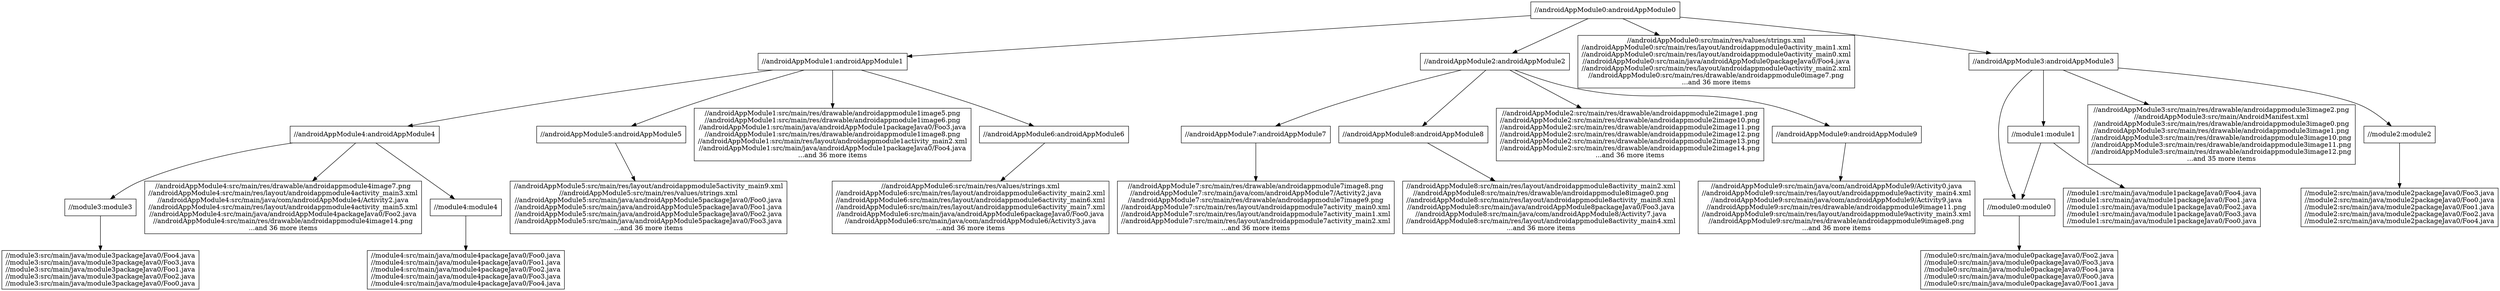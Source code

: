 digraph mygraph {
  node [shape=box];
"//androidAppModule0:androidAppModule0"
"//androidAppModule0:androidAppModule0" -> "//androidAppModule1:androidAppModule1"
"//androidAppModule0:androidAppModule0" -> "//androidAppModule2:androidAppModule2"
"//androidAppModule0:androidAppModule0" -> "//androidAppModule0:src/main/res/values/strings.xml\n//androidAppModule0:src/main/res/layout/androidappmodule0activity_main1.xml\n//androidAppModule0:src/main/res/layout/androidappmodule0activity_main0.xml\n//androidAppModule0:src/main/java/androidAppModule0packageJava0/Foo4.java\n//androidAppModule0:src/main/res/layout/androidappmodule0activity_main2.xml\n//androidAppModule0:src/main/res/drawable/androidappmodule0image7.png\n...and 36 more items"
"//androidAppModule0:androidAppModule0" -> "//androidAppModule3:androidAppModule3"
"//androidAppModule2:androidAppModule2"
"//androidAppModule2:androidAppModule2" -> "//androidAppModule7:androidAppModule7"
"//androidAppModule2:androidAppModule2" -> "//androidAppModule8:androidAppModule8"
"//androidAppModule2:androidAppModule2" -> "//androidAppModule2:src/main/res/drawable/androidappmodule2image1.png\n//androidAppModule2:src/main/res/drawable/androidappmodule2image10.png\n//androidAppModule2:src/main/res/drawable/androidappmodule2image11.png\n//androidAppModule2:src/main/res/drawable/androidappmodule2image12.png\n//androidAppModule2:src/main/res/drawable/androidappmodule2image13.png\n//androidAppModule2:src/main/res/drawable/androidappmodule2image14.png\n...and 36 more items"
"//androidAppModule2:androidAppModule2" -> "//androidAppModule9:androidAppModule9"
"//androidAppModule2:src/main/res/drawable/androidappmodule2image1.png\n//androidAppModule2:src/main/res/drawable/androidappmodule2image10.png\n//androidAppModule2:src/main/res/drawable/androidappmodule2image11.png\n//androidAppModule2:src/main/res/drawable/androidappmodule2image12.png\n//androidAppModule2:src/main/res/drawable/androidappmodule2image13.png\n//androidAppModule2:src/main/res/drawable/androidappmodule2image14.png\n...and 36 more items"
"//androidAppModule8:androidAppModule8"
"//androidAppModule8:androidAppModule8" -> "//androidAppModule8:src/main/res/layout/androidappmodule8activity_main2.xml\n//androidAppModule8:src/main/res/drawable/androidappmodule8image0.png\n//androidAppModule8:src/main/res/layout/androidappmodule8activity_main8.xml\n//androidAppModule8:src/main/java/androidAppModule8packageJava0/Foo3.java\n//androidAppModule8:src/main/java/com/androidAppModule8/Activity7.java\n//androidAppModule8:src/main/res/layout/androidappmodule8activity_main4.xml\n...and 36 more items"
"//androidAppModule7:androidAppModule7"
"//androidAppModule7:androidAppModule7" -> "//androidAppModule7:src/main/res/drawable/androidappmodule7image8.png\n//androidAppModule7:src/main/java/com/androidAppModule7/Activity2.java\n//androidAppModule7:src/main/res/drawable/androidappmodule7image9.png\n//androidAppModule7:src/main/res/layout/androidappmodule7activity_main0.xml\n//androidAppModule7:src/main/res/layout/androidappmodule7activity_main1.xml\n//androidAppModule7:src/main/res/layout/androidappmodule7activity_main2.xml\n...and 36 more items"
"//androidAppModule7:src/main/res/drawable/androidappmodule7image8.png\n//androidAppModule7:src/main/java/com/androidAppModule7/Activity2.java\n//androidAppModule7:src/main/res/drawable/androidappmodule7image9.png\n//androidAppModule7:src/main/res/layout/androidappmodule7activity_main0.xml\n//androidAppModule7:src/main/res/layout/androidappmodule7activity_main1.xml\n//androidAppModule7:src/main/res/layout/androidappmodule7activity_main2.xml\n...and 36 more items"
"//androidAppModule1:androidAppModule1"
"//androidAppModule1:androidAppModule1" -> "//androidAppModule4:androidAppModule4"
"//androidAppModule1:androidAppModule1" -> "//androidAppModule5:androidAppModule5"
"//androidAppModule1:androidAppModule1" -> "//androidAppModule1:src/main/res/drawable/androidappmodule1image5.png\n//androidAppModule1:src/main/res/drawable/androidappmodule1image6.png\n//androidAppModule1:src/main/java/androidAppModule1packageJava0/Foo3.java\n//androidAppModule1:src/main/res/drawable/androidappmodule1image8.png\n//androidAppModule1:src/main/res/layout/androidappmodule1activity_main2.xml\n//androidAppModule1:src/main/java/androidAppModule1packageJava0/Foo4.java\n...and 36 more items"
"//androidAppModule1:androidAppModule1" -> "//androidAppModule6:androidAppModule6"
"//androidAppModule6:androidAppModule6"
"//androidAppModule6:androidAppModule6" -> "//androidAppModule6:src/main/res/values/strings.xml\n//androidAppModule6:src/main/res/layout/androidappmodule6activity_main2.xml\n//androidAppModule6:src/main/res/layout/androidappmodule6activity_main6.xml\n//androidAppModule6:src/main/res/layout/androidappmodule6activity_main7.xml\n//androidAppModule6:src/main/java/androidAppModule6packageJava0/Foo0.java\n//androidAppModule6:src/main/java/com/androidAppModule6/Activity3.java\n...and 36 more items"
"//androidAppModule6:src/main/res/values/strings.xml\n//androidAppModule6:src/main/res/layout/androidappmodule6activity_main2.xml\n//androidAppModule6:src/main/res/layout/androidappmodule6activity_main6.xml\n//androidAppModule6:src/main/res/layout/androidappmodule6activity_main7.xml\n//androidAppModule6:src/main/java/androidAppModule6packageJava0/Foo0.java\n//androidAppModule6:src/main/java/com/androidAppModule6/Activity3.java\n...and 36 more items"
"//androidAppModule1:src/main/res/drawable/androidappmodule1image5.png\n//androidAppModule1:src/main/res/drawable/androidappmodule1image6.png\n//androidAppModule1:src/main/java/androidAppModule1packageJava0/Foo3.java\n//androidAppModule1:src/main/res/drawable/androidappmodule1image8.png\n//androidAppModule1:src/main/res/layout/androidappmodule1activity_main2.xml\n//androidAppModule1:src/main/java/androidAppModule1packageJava0/Foo4.java\n...and 36 more items"
"//androidAppModule5:androidAppModule5"
"//androidAppModule5:androidAppModule5" -> "//androidAppModule5:src/main/res/layout/androidappmodule5activity_main9.xml\n//androidAppModule5:src/main/res/values/strings.xml\n//androidAppModule5:src/main/java/androidAppModule5packageJava0/Foo0.java\n//androidAppModule5:src/main/java/androidAppModule5packageJava0/Foo1.java\n//androidAppModule5:src/main/java/androidAppModule5packageJava0/Foo2.java\n//androidAppModule5:src/main/java/androidAppModule5packageJava0/Foo3.java\n...and 36 more items"
"//androidAppModule0:src/main/res/values/strings.xml\n//androidAppModule0:src/main/res/layout/androidappmodule0activity_main1.xml\n//androidAppModule0:src/main/res/layout/androidappmodule0activity_main0.xml\n//androidAppModule0:src/main/java/androidAppModule0packageJava0/Foo4.java\n//androidAppModule0:src/main/res/layout/androidappmodule0activity_main2.xml\n//androidAppModule0:src/main/res/drawable/androidappmodule0image7.png\n...and 36 more items"
"//androidAppModule5:src/main/res/layout/androidappmodule5activity_main9.xml\n//androidAppModule5:src/main/res/values/strings.xml\n//androidAppModule5:src/main/java/androidAppModule5packageJava0/Foo0.java\n//androidAppModule5:src/main/java/androidAppModule5packageJava0/Foo1.java\n//androidAppModule5:src/main/java/androidAppModule5packageJava0/Foo2.java\n//androidAppModule5:src/main/java/androidAppModule5packageJava0/Foo3.java\n...and 36 more items"
"//androidAppModule8:src/main/res/layout/androidappmodule8activity_main2.xml\n//androidAppModule8:src/main/res/drawable/androidappmodule8image0.png\n//androidAppModule8:src/main/res/layout/androidappmodule8activity_main8.xml\n//androidAppModule8:src/main/java/androidAppModule8packageJava0/Foo3.java\n//androidAppModule8:src/main/java/com/androidAppModule8/Activity7.java\n//androidAppModule8:src/main/res/layout/androidappmodule8activity_main4.xml\n...and 36 more items"
"//androidAppModule3:androidAppModule3"
"//androidAppModule3:androidAppModule3" -> "//module0:module0"
"//androidAppModule3:androidAppModule3" -> "//module1:module1"
"//androidAppModule3:androidAppModule3" -> "//androidAppModule3:src/main/res/drawable/androidappmodule3image2.png\n//androidAppModule3:src/main/AndroidManifest.xml\n//androidAppModule3:src/main/res/drawable/androidappmodule3image0.png\n//androidAppModule3:src/main/res/drawable/androidappmodule3image1.png\n//androidAppModule3:src/main/res/drawable/androidappmodule3image10.png\n//androidAppModule3:src/main/res/drawable/androidappmodule3image11.png\n//androidAppModule3:src/main/res/drawable/androidappmodule3image12.png\n...and 35 more items"
"//androidAppModule3:androidAppModule3" -> "//module2:module2"
"//module2:module2"
"//module2:module2" -> "//module2:src/main/java/module2packageJava0/Foo3.java\n//module2:src/main/java/module2packageJava0/Foo0.java\n//module2:src/main/java/module2packageJava0/Foo1.java\n//module2:src/main/java/module2packageJava0/Foo2.java\n//module2:src/main/java/module2packageJava0/Foo4.java"
"//module2:src/main/java/module2packageJava0/Foo3.java\n//module2:src/main/java/module2packageJava0/Foo0.java\n//module2:src/main/java/module2packageJava0/Foo1.java\n//module2:src/main/java/module2packageJava0/Foo2.java\n//module2:src/main/java/module2packageJava0/Foo4.java"
"//androidAppModule3:src/main/res/drawable/androidappmodule3image2.png\n//androidAppModule3:src/main/AndroidManifest.xml\n//androidAppModule3:src/main/res/drawable/androidappmodule3image0.png\n//androidAppModule3:src/main/res/drawable/androidappmodule3image1.png\n//androidAppModule3:src/main/res/drawable/androidappmodule3image10.png\n//androidAppModule3:src/main/res/drawable/androidappmodule3image11.png\n//androidAppModule3:src/main/res/drawable/androidappmodule3image12.png\n...and 35 more items"
"//module1:module1"
"//module1:module1" -> "//module1:src/main/java/module1packageJava0/Foo4.java\n//module1:src/main/java/module1packageJava0/Foo1.java\n//module1:src/main/java/module1packageJava0/Foo2.java\n//module1:src/main/java/module1packageJava0/Foo3.java\n//module1:src/main/java/module1packageJava0/Foo0.java"
"//module1:module1" -> "//module0:module0"
"//module1:src/main/java/module1packageJava0/Foo4.java\n//module1:src/main/java/module1packageJava0/Foo1.java\n//module1:src/main/java/module1packageJava0/Foo2.java\n//module1:src/main/java/module1packageJava0/Foo3.java\n//module1:src/main/java/module1packageJava0/Foo0.java"
"//module0:module0"
"//module0:module0" -> "//module0:src/main/java/module0packageJava0/Foo2.java\n//module0:src/main/java/module0packageJava0/Foo3.java\n//module0:src/main/java/module0packageJava0/Foo4.java\n//module0:src/main/java/module0packageJava0/Foo0.java\n//module0:src/main/java/module0packageJava0/Foo1.java"
"//module0:src/main/java/module0packageJava0/Foo2.java\n//module0:src/main/java/module0packageJava0/Foo3.java\n//module0:src/main/java/module0packageJava0/Foo4.java\n//module0:src/main/java/module0packageJava0/Foo0.java\n//module0:src/main/java/module0packageJava0/Foo1.java"
"//androidAppModule4:androidAppModule4"
"//androidAppModule4:androidAppModule4" -> "//module3:module3"
"//androidAppModule4:androidAppModule4" -> "//androidAppModule4:src/main/res/drawable/androidappmodule4image7.png\n//androidAppModule4:src/main/res/layout/androidappmodule4activity_main3.xml\n//androidAppModule4:src/main/java/com/androidAppModule4/Activity2.java\n//androidAppModule4:src/main/res/layout/androidappmodule4activity_main5.xml\n//androidAppModule4:src/main/java/androidAppModule4packageJava0/Foo2.java\n//androidAppModule4:src/main/res/drawable/androidappmodule4image14.png\n...and 36 more items"
"//androidAppModule4:androidAppModule4" -> "//module4:module4"
"//module4:module4"
"//module4:module4" -> "//module4:src/main/java/module4packageJava0/Foo0.java\n//module4:src/main/java/module4packageJava0/Foo1.java\n//module4:src/main/java/module4packageJava0/Foo2.java\n//module4:src/main/java/module4packageJava0/Foo3.java\n//module4:src/main/java/module4packageJava0/Foo4.java"
"//module4:src/main/java/module4packageJava0/Foo0.java\n//module4:src/main/java/module4packageJava0/Foo1.java\n//module4:src/main/java/module4packageJava0/Foo2.java\n//module4:src/main/java/module4packageJava0/Foo3.java\n//module4:src/main/java/module4packageJava0/Foo4.java"
"//androidAppModule4:src/main/res/drawable/androidappmodule4image7.png\n//androidAppModule4:src/main/res/layout/androidappmodule4activity_main3.xml\n//androidAppModule4:src/main/java/com/androidAppModule4/Activity2.java\n//androidAppModule4:src/main/res/layout/androidappmodule4activity_main5.xml\n//androidAppModule4:src/main/java/androidAppModule4packageJava0/Foo2.java\n//androidAppModule4:src/main/res/drawable/androidappmodule4image14.png\n...and 36 more items"
"//module3:module3"
"//module3:module3" -> "//module3:src/main/java/module3packageJava0/Foo4.java\n//module3:src/main/java/module3packageJava0/Foo3.java\n//module3:src/main/java/module3packageJava0/Foo1.java\n//module3:src/main/java/module3packageJava0/Foo2.java\n//module3:src/main/java/module3packageJava0/Foo0.java"
"//module3:src/main/java/module3packageJava0/Foo4.java\n//module3:src/main/java/module3packageJava0/Foo3.java\n//module3:src/main/java/module3packageJava0/Foo1.java\n//module3:src/main/java/module3packageJava0/Foo2.java\n//module3:src/main/java/module3packageJava0/Foo0.java"
"//androidAppModule9:androidAppModule9"
"//androidAppModule9:androidAppModule9" -> "//androidAppModule9:src/main/java/com/androidAppModule9/Activity0.java\n//androidAppModule9:src/main/res/layout/androidappmodule9activity_main4.xml\n//androidAppModule9:src/main/java/com/androidAppModule9/Activity9.java\n//androidAppModule9:src/main/res/drawable/androidappmodule9image11.png\n//androidAppModule9:src/main/res/layout/androidappmodule9activity_main3.xml\n//androidAppModule9:src/main/res/drawable/androidappmodule9image8.png\n...and 36 more items"
"//androidAppModule9:src/main/java/com/androidAppModule9/Activity0.java\n//androidAppModule9:src/main/res/layout/androidappmodule9activity_main4.xml\n//androidAppModule9:src/main/java/com/androidAppModule9/Activity9.java\n//androidAppModule9:src/main/res/drawable/androidappmodule9image11.png\n//androidAppModule9:src/main/res/layout/androidappmodule9activity_main3.xml\n//androidAppModule9:src/main/res/drawable/androidappmodule9image8.png\n...and 36 more items"
}
